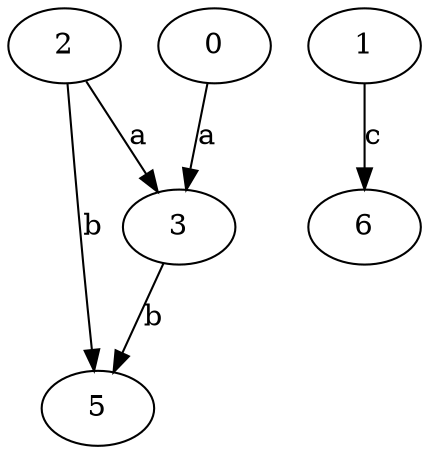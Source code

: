 strict digraph  {
2;
3;
0;
5;
6;
1;
2 -> 3  [label=a];
2 -> 5  [label=b];
3 -> 5  [label=b];
0 -> 3  [label=a];
1 -> 6  [label=c];
}
